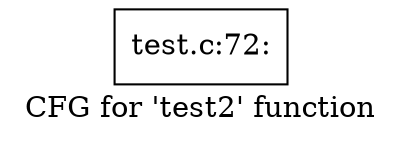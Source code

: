 digraph "CFG for 'test2' function" {
	label="CFG for 'test2' function";

	Node0x556c633c5940 [shape=record,label="{test.c:72:}"];
}
